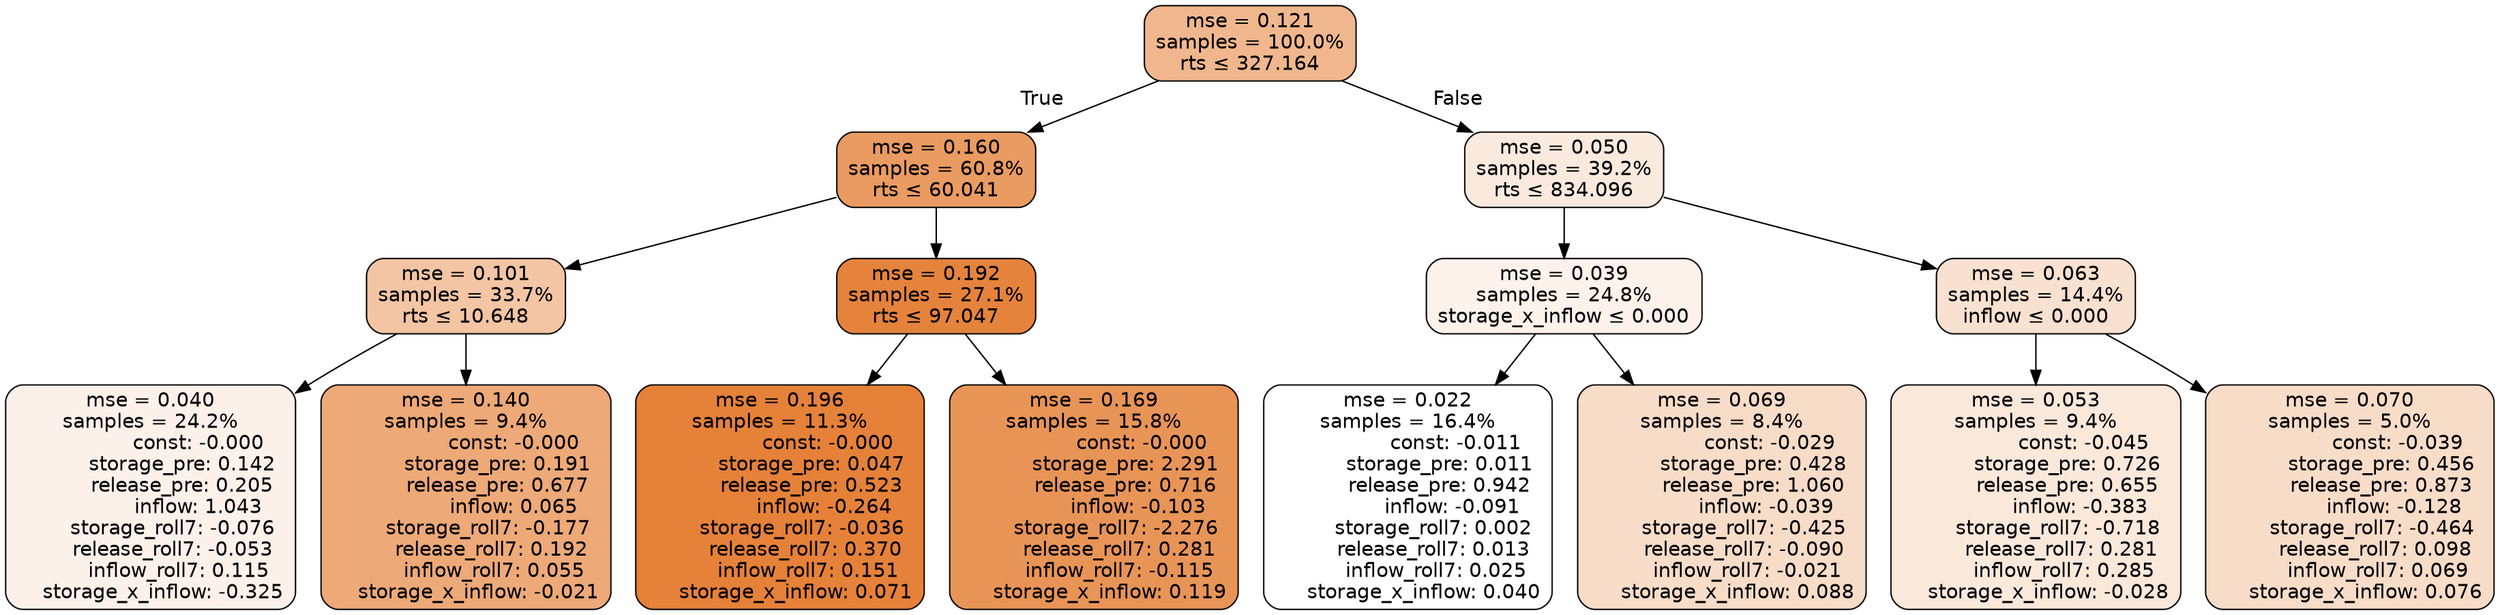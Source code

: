 digraph tree {
bgcolor="transparent"
node [shape=rectangle, style="filled, rounded", color="black", fontname=helvetica] ;
edge [fontname=helvetica] ;
	"0" [label="mse = 0.121
samples = 100.0%
rts &le; 327.164", fillcolor="#f0b78e"]
	"1" [label="mse = 0.160
samples = 60.8%
rts &le; 60.041", fillcolor="#ea9b61"]
	"2" [label="mse = 0.101
samples = 33.7%
rts &le; 10.648", fillcolor="#f3c5a4"]
	"3" [label="mse = 0.040
samples = 24.2%
               const: -0.000
          storage_pre: 0.142
          release_pre: 0.205
               inflow: 1.043
       storage_roll7: -0.076
       release_roll7: -0.053
         inflow_roll7: 0.115
    storage_x_inflow: -0.325", fillcolor="#fcf1ea"]
	"4" [label="mse = 0.140
samples = 9.4%
               const: -0.000
          storage_pre: 0.191
          release_pre: 0.677
               inflow: 0.065
       storage_roll7: -0.177
        release_roll7: 0.192
         inflow_roll7: 0.055
    storage_x_inflow: -0.021", fillcolor="#eda978"]
	"5" [label="mse = 0.192
samples = 27.1%
rts &le; 97.047", fillcolor="#e5833d"]
	"6" [label="mse = 0.196
samples = 11.3%
               const: -0.000
          storage_pre: 0.047
          release_pre: 0.523
              inflow: -0.264
       storage_roll7: -0.036
        release_roll7: 0.370
         inflow_roll7: 0.151
     storage_x_inflow: 0.071", fillcolor="#e58139"]
	"7" [label="mse = 0.169
samples = 15.8%
               const: -0.000
          storage_pre: 2.291
          release_pre: 0.716
              inflow: -0.103
       storage_roll7: -2.276
        release_roll7: 0.281
        inflow_roll7: -0.115
     storage_x_inflow: 0.119", fillcolor="#e89457"]
	"8" [label="mse = 0.050
samples = 39.2%
rts &le; 834.096", fillcolor="#faeade"]
	"9" [label="mse = 0.039
samples = 24.8%
storage_x_inflow &le; 0.000", fillcolor="#fcf2eb"]
	"10" [label="mse = 0.022
samples = 16.4%
               const: -0.011
          storage_pre: 0.011
          release_pre: 0.942
              inflow: -0.091
        storage_roll7: 0.002
        release_roll7: 0.013
         inflow_roll7: 0.025
     storage_x_inflow: 0.040", fillcolor="#ffffff"]
	"11" [label="mse = 0.069
samples = 8.4%
               const: -0.029
          storage_pre: 0.428
          release_pre: 1.060
              inflow: -0.039
       storage_roll7: -0.425
       release_roll7: -0.090
        inflow_roll7: -0.021
     storage_x_inflow: 0.088", fillcolor="#f7dcc8"]
	"12" [label="mse = 0.063
samples = 14.4%
inflow &le; 0.000", fillcolor="#f8e1d0"]
	"13" [label="mse = 0.053
samples = 9.4%
               const: -0.045
          storage_pre: 0.726
          release_pre: 0.655
              inflow: -0.383
       storage_roll7: -0.718
        release_roll7: 0.281
         inflow_roll7: 0.285
    storage_x_inflow: -0.028", fillcolor="#fae8db"]
	"14" [label="mse = 0.070
samples = 5.0%
               const: -0.039
          storage_pre: 0.456
          release_pre: 0.873
              inflow: -0.128
       storage_roll7: -0.464
        release_roll7: 0.098
         inflow_roll7: 0.069
     storage_x_inflow: 0.076", fillcolor="#f7dcc8"]

	"0" -> "1" [labeldistance=2.5, labelangle=45, headlabel="True"]
	"1" -> "2"
	"2" -> "3"
	"2" -> "4"
	"1" -> "5"
	"5" -> "6"
	"5" -> "7"
	"0" -> "8" [labeldistance=2.5, labelangle=-45, headlabel="False"]
	"8" -> "9"
	"9" -> "10"
	"9" -> "11"
	"8" -> "12"
	"12" -> "13"
	"12" -> "14"
}